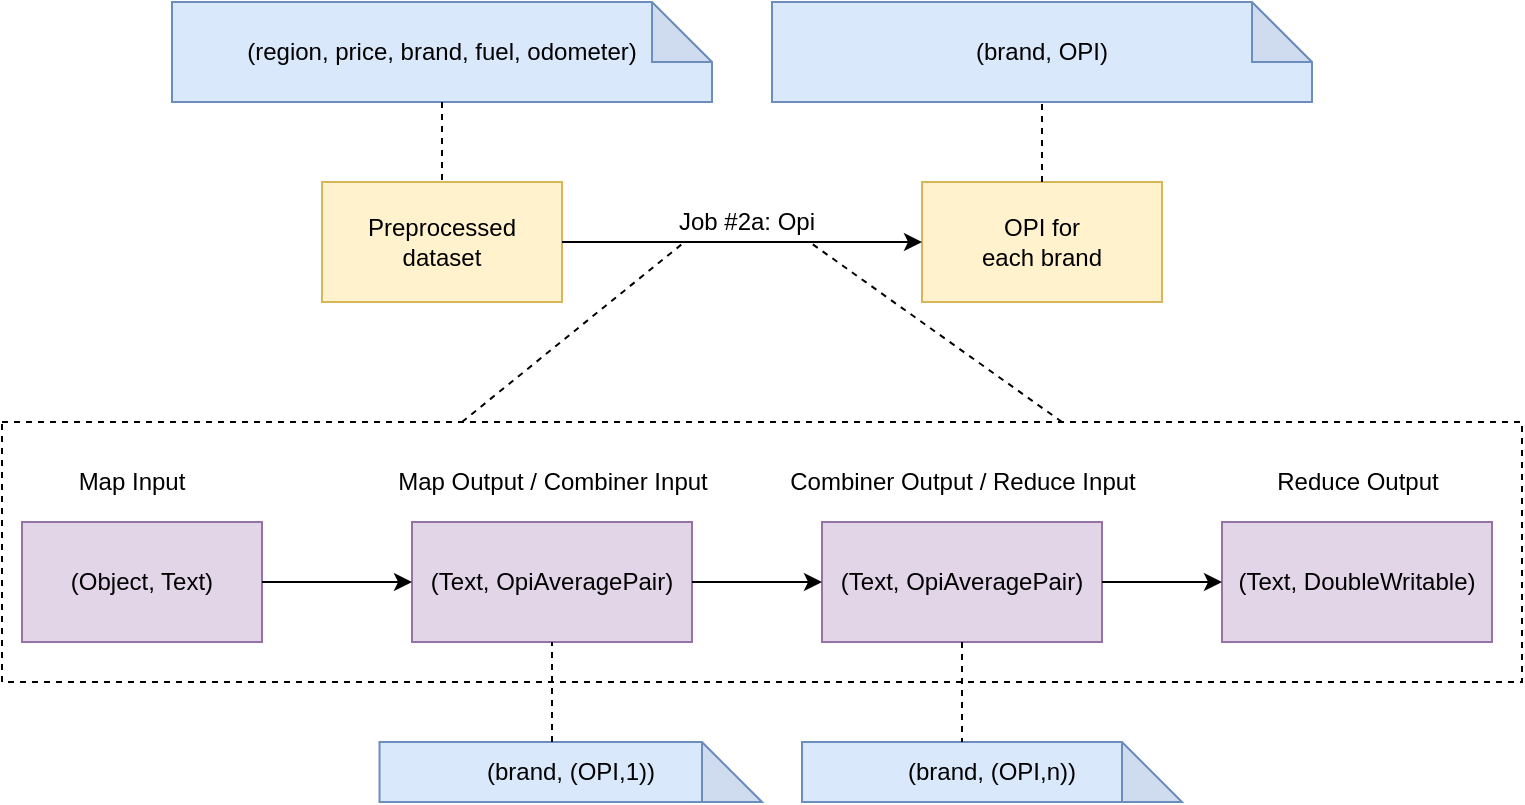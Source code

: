 <mxfile version="13.0.1" type="device"><diagram id="2D3mWReUGT6MnTmb8Twi" name="Page-1"><mxGraphModel dx="868" dy="511" grid="1" gridSize="10" guides="1" tooltips="1" connect="1" arrows="1" fold="1" page="1" pageScale="1" pageWidth="827" pageHeight="1169" math="0" shadow="0"><root><mxCell id="0"/><mxCell id="1" parent="0"/><mxCell id="ZTpEHiCkD4bFt6MieXid-1" value="Preprocessed&lt;br&gt;dataset" style="rounded=0;whiteSpace=wrap;html=1;fillColor=#fff2cc;strokeColor=#d6b656;" parent="1" vertex="1"><mxGeometry x="170" y="160" width="120" height="60" as="geometry"/></mxCell><mxCell id="ZTpEHiCkD4bFt6MieXid-2" value="OPI for&lt;br&gt;each brand" style="rounded=0;whiteSpace=wrap;html=1;fillColor=#fff2cc;strokeColor=#d6b656;" parent="1" vertex="1"><mxGeometry x="470" y="160" width="120" height="60" as="geometry"/></mxCell><mxCell id="ZTpEHiCkD4bFt6MieXid-3" value="" style="endArrow=classic;html=1;exitX=1;exitY=0.5;exitDx=0;exitDy=0;" parent="1" source="ZTpEHiCkD4bFt6MieXid-1" target="ZTpEHiCkD4bFt6MieXid-2" edge="1"><mxGeometry width="50" height="50" relative="1" as="geometry"><mxPoint x="289" y="197" as="sourcePoint"/><mxPoint x="430" y="160" as="targetPoint"/></mxGeometry></mxCell><mxCell id="ZTpEHiCkD4bFt6MieXid-5" value="(region, price, brand, fuel, odometer)" style="shape=note;whiteSpace=wrap;html=1;backgroundOutline=1;darkOpacity=0.05;fillColor=#dae8fc;strokeColor=#6c8ebf;" parent="1" vertex="1"><mxGeometry x="95" y="70" width="270" height="50" as="geometry"/></mxCell><mxCell id="ZTpEHiCkD4bFt6MieXid-7" value="" style="endArrow=none;dashed=1;html=1;entryX=0.5;entryY=0;entryDx=0;entryDy=0;exitX=0.5;exitY=1;exitDx=0;exitDy=0;exitPerimeter=0;" parent="1" source="ZTpEHiCkD4bFt6MieXid-5" target="ZTpEHiCkD4bFt6MieXid-1" edge="1"><mxGeometry width="50" height="50" relative="1" as="geometry"><mxPoint x="550" y="130" as="sourcePoint"/><mxPoint x="720" y="200" as="targetPoint"/></mxGeometry></mxCell><mxCell id="ZTpEHiCkD4bFt6MieXid-8" value="Job #2a: Opi" style="text;html=1;strokeColor=none;fillColor=none;align=center;verticalAlign=middle;whiteSpace=wrap;rounded=0;" parent="1" vertex="1"><mxGeometry x="320" y="170" width="125" height="20" as="geometry"/></mxCell><mxCell id="ZTpEHiCkD4bFt6MieXid-9" value="(Object, Text)" style="rounded=0;whiteSpace=wrap;html=1;fillColor=#e1d5e7;strokeColor=#9673a6;" parent="1" vertex="1"><mxGeometry x="20" y="330" width="120" height="60" as="geometry"/></mxCell><mxCell id="ZTpEHiCkD4bFt6MieXid-10" value="(Text, OpiAveragePair)" style="rounded=0;whiteSpace=wrap;html=1;fillColor=#e1d5e7;strokeColor=#9673a6;" parent="1" vertex="1"><mxGeometry x="215" y="330" width="140" height="60" as="geometry"/></mxCell><mxCell id="ZTpEHiCkD4bFt6MieXid-11" value="(Text, DoubleWritable)" style="rounded=0;whiteSpace=wrap;html=1;fillColor=#e1d5e7;strokeColor=#9673a6;" parent="1" vertex="1"><mxGeometry x="620" y="330" width="135" height="60" as="geometry"/></mxCell><mxCell id="ZTpEHiCkD4bFt6MieXid-12" value="Map Input" style="text;html=1;strokeColor=none;fillColor=none;align=center;verticalAlign=middle;whiteSpace=wrap;rounded=0;" parent="1" vertex="1"><mxGeometry x="40" y="300" width="70" height="20" as="geometry"/></mxCell><mxCell id="ZTpEHiCkD4bFt6MieXid-13" value="Map Output / Combiner Input" style="text;html=1;strokeColor=none;fillColor=none;align=center;verticalAlign=middle;whiteSpace=wrap;rounded=0;" parent="1" vertex="1"><mxGeometry x="202.5" y="300" width="165" height="20" as="geometry"/></mxCell><mxCell id="ZTpEHiCkD4bFt6MieXid-14" value="Reduce Output" style="text;html=1;strokeColor=none;fillColor=none;align=center;verticalAlign=middle;whiteSpace=wrap;rounded=0;" parent="1" vertex="1"><mxGeometry x="642.5" y="300" width="90" height="20" as="geometry"/></mxCell><mxCell id="ZTpEHiCkD4bFt6MieXid-15" value="" style="endArrow=classic;html=1;exitX=1;exitY=0.5;exitDx=0;exitDy=0;entryX=0;entryY=0.5;entryDx=0;entryDy=0;" parent="1" source="ZTpEHiCkD4bFt6MieXid-9" target="ZTpEHiCkD4bFt6MieXid-10" edge="1"><mxGeometry width="50" height="50" relative="1" as="geometry"><mxPoint x="110" y="490" as="sourcePoint"/><mxPoint x="160" y="440" as="targetPoint"/></mxGeometry></mxCell><mxCell id="ZTpEHiCkD4bFt6MieXid-18" value="" style="endArrow=none;dashed=1;html=1;exitX=0.25;exitY=0;exitDx=0;exitDy=0;entryX=0.25;entryY=1;entryDx=0;entryDy=0;" parent="1" target="ZTpEHiCkD4bFt6MieXid-8" edge="1"><mxGeometry width="50" height="50" relative="1" as="geometry"><mxPoint x="240.0" y="280" as="sourcePoint"/><mxPoint x="360" y="200" as="targetPoint"/></mxGeometry></mxCell><mxCell id="ZTpEHiCkD4bFt6MieXid-19" value="" style="endArrow=none;dashed=1;html=1;entryX=0.75;entryY=1;entryDx=0;entryDy=0;exitX=0.75;exitY=0;exitDx=0;exitDy=0;" parent="1" target="ZTpEHiCkD4bFt6MieXid-8" edge="1"><mxGeometry width="50" height="50" relative="1" as="geometry"><mxPoint x="540" y="280" as="sourcePoint"/><mxPoint x="450" y="220" as="targetPoint"/></mxGeometry></mxCell><mxCell id="3K3LBtcUlX6fPkXOwAz3-1" value="(brand, OPI)" style="shape=note;whiteSpace=wrap;html=1;backgroundOutline=1;darkOpacity=0.05;fillColor=#dae8fc;strokeColor=#6c8ebf;" parent="1" vertex="1"><mxGeometry x="395" y="70" width="270" height="50" as="geometry"/></mxCell><mxCell id="3K3LBtcUlX6fPkXOwAz3-4" value="" style="endArrow=none;dashed=1;html=1;exitX=0.5;exitY=0;exitDx=0;exitDy=0;entryX=0.5;entryY=1;entryDx=0;entryDy=0;entryPerimeter=0;" parent="1" source="ZTpEHiCkD4bFt6MieXid-2" target="3K3LBtcUlX6fPkXOwAz3-1" edge="1"><mxGeometry width="50" height="50" relative="1" as="geometry"><mxPoint x="640" y="200" as="sourcePoint"/><mxPoint x="690" y="150" as="targetPoint"/></mxGeometry></mxCell><mxCell id="MfG70WUYopSgeYM8APq0-1" value="(brand, (OPI,1))" style="shape=note;whiteSpace=wrap;html=1;backgroundOutline=1;darkOpacity=0.05;fillColor=#dae8fc;strokeColor=#6c8ebf;" parent="1" vertex="1"><mxGeometry x="198.75" y="440" width="191.25" height="30" as="geometry"/></mxCell><mxCell id="RwEqC0ooHsIrXUGad7xj-1" value="(Text, OpiAveragePair)" style="rounded=0;whiteSpace=wrap;html=1;fillColor=#e1d5e7;strokeColor=#9673a6;" vertex="1" parent="1"><mxGeometry x="420" y="330" width="140" height="60" as="geometry"/></mxCell><mxCell id="RwEqC0ooHsIrXUGad7xj-4" value="" style="endArrow=classic;html=1;exitX=1;exitY=0.5;exitDx=0;exitDy=0;" edge="1" parent="1" source="ZTpEHiCkD4bFt6MieXid-10" target="RwEqC0ooHsIrXUGad7xj-1"><mxGeometry width="50" height="50" relative="1" as="geometry"><mxPoint x="145" y="370" as="sourcePoint"/><mxPoint x="230" y="370" as="targetPoint"/></mxGeometry></mxCell><mxCell id="RwEqC0ooHsIrXUGad7xj-5" value="" style="endArrow=classic;html=1;exitX=1;exitY=0.5;exitDx=0;exitDy=0;entryX=0;entryY=0.5;entryDx=0;entryDy=0;" edge="1" parent="1" source="RwEqC0ooHsIrXUGad7xj-1" target="ZTpEHiCkD4bFt6MieXid-11"><mxGeometry width="50" height="50" relative="1" as="geometry"><mxPoint x="370" y="370" as="sourcePoint"/><mxPoint x="430" y="370" as="targetPoint"/></mxGeometry></mxCell><mxCell id="RwEqC0ooHsIrXUGad7xj-6" value="Combiner Output / Reduce Input" style="text;html=1;strokeColor=none;fillColor=none;align=center;verticalAlign=middle;whiteSpace=wrap;rounded=0;" vertex="1" parent="1"><mxGeometry x="398.75" y="300" width="182.5" height="20" as="geometry"/></mxCell><mxCell id="RwEqC0ooHsIrXUGad7xj-7" value="(brand, (OPI,n))" style="shape=note;whiteSpace=wrap;html=1;backgroundOutline=1;darkOpacity=0.05;fillColor=#dae8fc;strokeColor=#6c8ebf;" vertex="1" parent="1"><mxGeometry x="410" y="440" width="190" height="30" as="geometry"/></mxCell><mxCell id="RwEqC0ooHsIrXUGad7xj-8" value="" style="endArrow=none;dashed=1;html=1;entryX=0.5;entryY=1;entryDx=0;entryDy=0;" edge="1" parent="1" target="ZTpEHiCkD4bFt6MieXid-10"><mxGeometry width="50" height="50" relative="1" as="geometry"><mxPoint x="285" y="440" as="sourcePoint"/><mxPoint x="160" y="410" as="targetPoint"/></mxGeometry></mxCell><mxCell id="RwEqC0ooHsIrXUGad7xj-9" value="" style="endArrow=none;dashed=1;html=1;exitX=0.5;exitY=1;exitDx=0;exitDy=0;entryX=0;entryY=0;entryDx=80;entryDy=0;entryPerimeter=0;" edge="1" parent="1" source="RwEqC0ooHsIrXUGad7xj-1" target="RwEqC0ooHsIrXUGad7xj-7"><mxGeometry width="50" height="50" relative="1" as="geometry"><mxPoint x="410" y="530" as="sourcePoint"/><mxPoint x="460" y="480" as="targetPoint"/></mxGeometry></mxCell><mxCell id="RwEqC0ooHsIrXUGad7xj-10" value="" style="rounded=0;whiteSpace=wrap;html=1;fillColor=none;dashed=1;" vertex="1" parent="1"><mxGeometry x="10" y="280" width="760" height="130" as="geometry"/></mxCell></root></mxGraphModel></diagram></mxfile>
